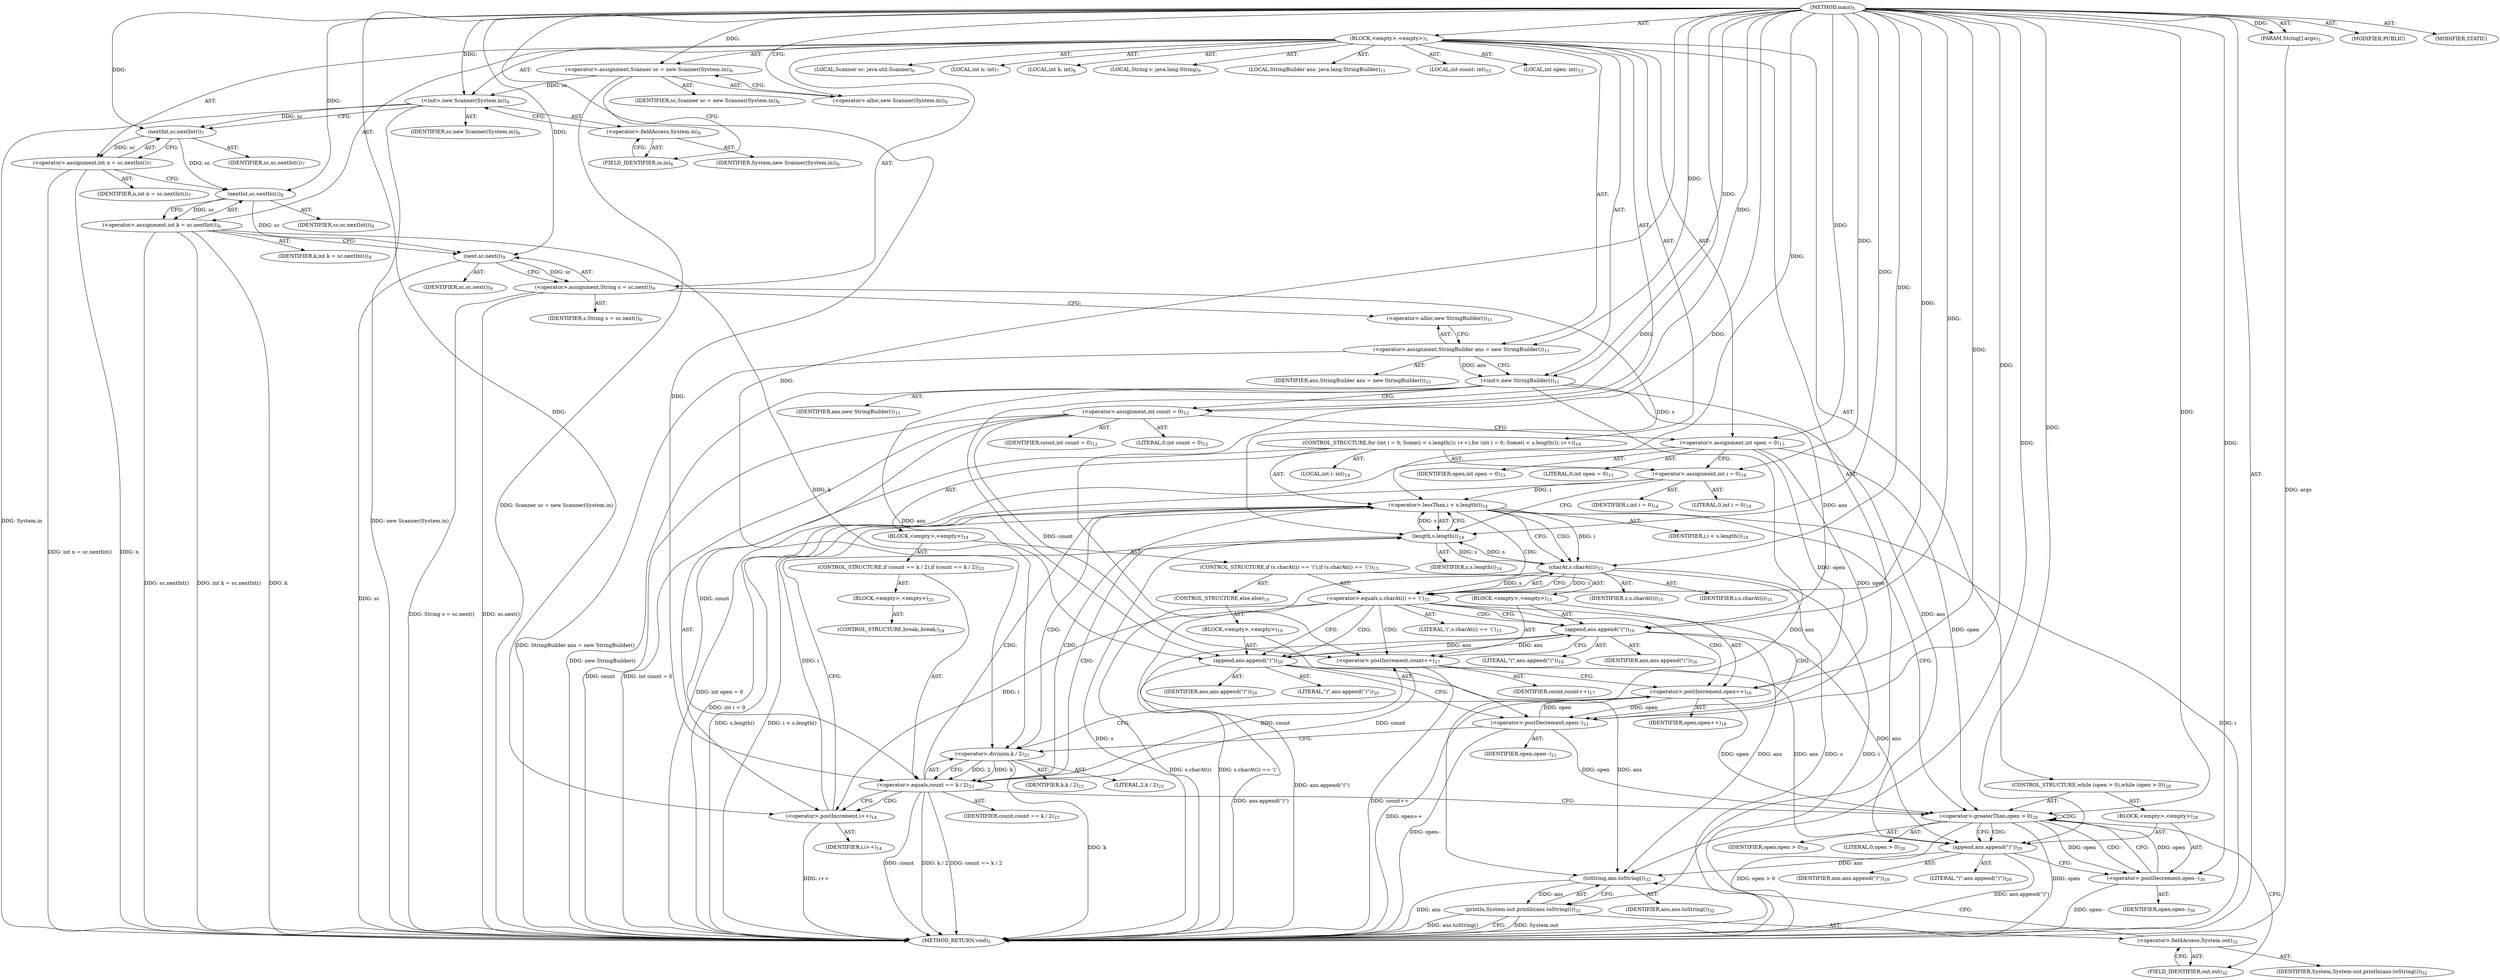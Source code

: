 digraph "main" {  
"21" [label = <(METHOD,main)<SUB>5</SUB>> ]
"22" [label = <(PARAM,String[] args)<SUB>5</SUB>> ]
"23" [label = <(BLOCK,&lt;empty&gt;,&lt;empty&gt;)<SUB>5</SUB>> ]
"4" [label = <(LOCAL,Scanner sc: java.util.Scanner)<SUB>6</SUB>> ]
"24" [label = <(&lt;operator&gt;.assignment,Scanner sc = new Scanner(System.in))<SUB>6</SUB>> ]
"25" [label = <(IDENTIFIER,sc,Scanner sc = new Scanner(System.in))<SUB>6</SUB>> ]
"26" [label = <(&lt;operator&gt;.alloc,new Scanner(System.in))<SUB>6</SUB>> ]
"27" [label = <(&lt;init&gt;,new Scanner(System.in))<SUB>6</SUB>> ]
"3" [label = <(IDENTIFIER,sc,new Scanner(System.in))<SUB>6</SUB>> ]
"28" [label = <(&lt;operator&gt;.fieldAccess,System.in)<SUB>6</SUB>> ]
"29" [label = <(IDENTIFIER,System,new Scanner(System.in))<SUB>6</SUB>> ]
"30" [label = <(FIELD_IDENTIFIER,in,in)<SUB>6</SUB>> ]
"31" [label = <(LOCAL,int n: int)<SUB>7</SUB>> ]
"32" [label = <(&lt;operator&gt;.assignment,int n = sc.nextInt())<SUB>7</SUB>> ]
"33" [label = <(IDENTIFIER,n,int n = sc.nextInt())<SUB>7</SUB>> ]
"34" [label = <(nextInt,sc.nextInt())<SUB>7</SUB>> ]
"35" [label = <(IDENTIFIER,sc,sc.nextInt())<SUB>7</SUB>> ]
"36" [label = <(LOCAL,int k: int)<SUB>8</SUB>> ]
"37" [label = <(&lt;operator&gt;.assignment,int k = sc.nextInt())<SUB>8</SUB>> ]
"38" [label = <(IDENTIFIER,k,int k = sc.nextInt())<SUB>8</SUB>> ]
"39" [label = <(nextInt,sc.nextInt())<SUB>8</SUB>> ]
"40" [label = <(IDENTIFIER,sc,sc.nextInt())<SUB>8</SUB>> ]
"41" [label = <(LOCAL,String s: java.lang.String)<SUB>9</SUB>> ]
"42" [label = <(&lt;operator&gt;.assignment,String s = sc.next())<SUB>9</SUB>> ]
"43" [label = <(IDENTIFIER,s,String s = sc.next())<SUB>9</SUB>> ]
"44" [label = <(next,sc.next())<SUB>9</SUB>> ]
"45" [label = <(IDENTIFIER,sc,sc.next())<SUB>9</SUB>> ]
"6" [label = <(LOCAL,StringBuilder ans: java.lang.StringBuilder)<SUB>11</SUB>> ]
"46" [label = <(&lt;operator&gt;.assignment,StringBuilder ans = new StringBuilder())<SUB>11</SUB>> ]
"47" [label = <(IDENTIFIER,ans,StringBuilder ans = new StringBuilder())<SUB>11</SUB>> ]
"48" [label = <(&lt;operator&gt;.alloc,new StringBuilder())<SUB>11</SUB>> ]
"49" [label = <(&lt;init&gt;,new StringBuilder())<SUB>11</SUB>> ]
"5" [label = <(IDENTIFIER,ans,new StringBuilder())<SUB>11</SUB>> ]
"50" [label = <(LOCAL,int count: int)<SUB>12</SUB>> ]
"51" [label = <(&lt;operator&gt;.assignment,int count = 0)<SUB>12</SUB>> ]
"52" [label = <(IDENTIFIER,count,int count = 0)<SUB>12</SUB>> ]
"53" [label = <(LITERAL,0,int count = 0)<SUB>12</SUB>> ]
"54" [label = <(LOCAL,int open: int)<SUB>13</SUB>> ]
"55" [label = <(&lt;operator&gt;.assignment,int open = 0)<SUB>13</SUB>> ]
"56" [label = <(IDENTIFIER,open,int open = 0)<SUB>13</SUB>> ]
"57" [label = <(LITERAL,0,int open = 0)<SUB>13</SUB>> ]
"58" [label = <(CONTROL_STRUCTURE,for (int i = 0; Some(i &lt; s.length()); i++),for (int i = 0; Some(i &lt; s.length()); i++))<SUB>14</SUB>> ]
"59" [label = <(LOCAL,int i: int)<SUB>14</SUB>> ]
"60" [label = <(&lt;operator&gt;.assignment,int i = 0)<SUB>14</SUB>> ]
"61" [label = <(IDENTIFIER,i,int i = 0)<SUB>14</SUB>> ]
"62" [label = <(LITERAL,0,int i = 0)<SUB>14</SUB>> ]
"63" [label = <(&lt;operator&gt;.lessThan,i &lt; s.length())<SUB>14</SUB>> ]
"64" [label = <(IDENTIFIER,i,i &lt; s.length())<SUB>14</SUB>> ]
"65" [label = <(length,s.length())<SUB>14</SUB>> ]
"66" [label = <(IDENTIFIER,s,s.length())<SUB>14</SUB>> ]
"67" [label = <(&lt;operator&gt;.postIncrement,i++)<SUB>14</SUB>> ]
"68" [label = <(IDENTIFIER,i,i++)<SUB>14</SUB>> ]
"69" [label = <(BLOCK,&lt;empty&gt;,&lt;empty&gt;)<SUB>14</SUB>> ]
"70" [label = <(CONTROL_STRUCTURE,if (s.charAt(i) == '('),if (s.charAt(i) == '('))<SUB>15</SUB>> ]
"71" [label = <(&lt;operator&gt;.equals,s.charAt(i) == '(')<SUB>15</SUB>> ]
"72" [label = <(charAt,s.charAt(i))<SUB>15</SUB>> ]
"73" [label = <(IDENTIFIER,s,s.charAt(i))<SUB>15</SUB>> ]
"74" [label = <(IDENTIFIER,i,s.charAt(i))<SUB>15</SUB>> ]
"75" [label = <(LITERAL,'(',s.charAt(i) == '(')<SUB>15</SUB>> ]
"76" [label = <(BLOCK,&lt;empty&gt;,&lt;empty&gt;)<SUB>15</SUB>> ]
"77" [label = <(append,ans.append(&quot;(&quot;))<SUB>16</SUB>> ]
"78" [label = <(IDENTIFIER,ans,ans.append(&quot;(&quot;))<SUB>16</SUB>> ]
"79" [label = <(LITERAL,&quot;(&quot;,ans.append(&quot;(&quot;))<SUB>16</SUB>> ]
"80" [label = <(&lt;operator&gt;.postIncrement,count++)<SUB>17</SUB>> ]
"81" [label = <(IDENTIFIER,count,count++)<SUB>17</SUB>> ]
"82" [label = <(&lt;operator&gt;.postIncrement,open++)<SUB>18</SUB>> ]
"83" [label = <(IDENTIFIER,open,open++)<SUB>18</SUB>> ]
"84" [label = <(CONTROL_STRUCTURE,else,else)<SUB>19</SUB>> ]
"85" [label = <(BLOCK,&lt;empty&gt;,&lt;empty&gt;)<SUB>19</SUB>> ]
"86" [label = <(append,ans.append(&quot;)&quot;))<SUB>20</SUB>> ]
"87" [label = <(IDENTIFIER,ans,ans.append(&quot;)&quot;))<SUB>20</SUB>> ]
"88" [label = <(LITERAL,&quot;)&quot;,ans.append(&quot;)&quot;))<SUB>20</SUB>> ]
"89" [label = <(&lt;operator&gt;.postDecrement,open--)<SUB>21</SUB>> ]
"90" [label = <(IDENTIFIER,open,open--)<SUB>21</SUB>> ]
"91" [label = <(CONTROL_STRUCTURE,if (count == k / 2),if (count == k / 2))<SUB>23</SUB>> ]
"92" [label = <(&lt;operator&gt;.equals,count == k / 2)<SUB>23</SUB>> ]
"93" [label = <(IDENTIFIER,count,count == k / 2)<SUB>23</SUB>> ]
"94" [label = <(&lt;operator&gt;.division,k / 2)<SUB>23</SUB>> ]
"95" [label = <(IDENTIFIER,k,k / 2)<SUB>23</SUB>> ]
"96" [label = <(LITERAL,2,k / 2)<SUB>23</SUB>> ]
"97" [label = <(BLOCK,&lt;empty&gt;,&lt;empty&gt;)<SUB>23</SUB>> ]
"98" [label = <(CONTROL_STRUCTURE,break;,break;)<SUB>24</SUB>> ]
"99" [label = <(CONTROL_STRUCTURE,while (open &gt; 0),while (open &gt; 0))<SUB>28</SUB>> ]
"100" [label = <(&lt;operator&gt;.greaterThan,open &gt; 0)<SUB>28</SUB>> ]
"101" [label = <(IDENTIFIER,open,open &gt; 0)<SUB>28</SUB>> ]
"102" [label = <(LITERAL,0,open &gt; 0)<SUB>28</SUB>> ]
"103" [label = <(BLOCK,&lt;empty&gt;,&lt;empty&gt;)<SUB>28</SUB>> ]
"104" [label = <(append,ans.append(&quot;)&quot;))<SUB>29</SUB>> ]
"105" [label = <(IDENTIFIER,ans,ans.append(&quot;)&quot;))<SUB>29</SUB>> ]
"106" [label = <(LITERAL,&quot;)&quot;,ans.append(&quot;)&quot;))<SUB>29</SUB>> ]
"107" [label = <(&lt;operator&gt;.postDecrement,open--)<SUB>30</SUB>> ]
"108" [label = <(IDENTIFIER,open,open--)<SUB>30</SUB>> ]
"109" [label = <(println,System.out.println(ans.toString()))<SUB>32</SUB>> ]
"110" [label = <(&lt;operator&gt;.fieldAccess,System.out)<SUB>32</SUB>> ]
"111" [label = <(IDENTIFIER,System,System.out.println(ans.toString()))<SUB>32</SUB>> ]
"112" [label = <(FIELD_IDENTIFIER,out,out)<SUB>32</SUB>> ]
"113" [label = <(toString,ans.toString())<SUB>32</SUB>> ]
"114" [label = <(IDENTIFIER,ans,ans.toString())<SUB>32</SUB>> ]
"115" [label = <(MODIFIER,PUBLIC)> ]
"116" [label = <(MODIFIER,STATIC)> ]
"117" [label = <(METHOD_RETURN,void)<SUB>5</SUB>> ]
  "21" -> "22"  [ label = "AST: "] 
  "21" -> "23"  [ label = "AST: "] 
  "21" -> "115"  [ label = "AST: "] 
  "21" -> "116"  [ label = "AST: "] 
  "21" -> "117"  [ label = "AST: "] 
  "23" -> "4"  [ label = "AST: "] 
  "23" -> "24"  [ label = "AST: "] 
  "23" -> "27"  [ label = "AST: "] 
  "23" -> "31"  [ label = "AST: "] 
  "23" -> "32"  [ label = "AST: "] 
  "23" -> "36"  [ label = "AST: "] 
  "23" -> "37"  [ label = "AST: "] 
  "23" -> "41"  [ label = "AST: "] 
  "23" -> "42"  [ label = "AST: "] 
  "23" -> "6"  [ label = "AST: "] 
  "23" -> "46"  [ label = "AST: "] 
  "23" -> "49"  [ label = "AST: "] 
  "23" -> "50"  [ label = "AST: "] 
  "23" -> "51"  [ label = "AST: "] 
  "23" -> "54"  [ label = "AST: "] 
  "23" -> "55"  [ label = "AST: "] 
  "23" -> "58"  [ label = "AST: "] 
  "23" -> "99"  [ label = "AST: "] 
  "23" -> "109"  [ label = "AST: "] 
  "24" -> "25"  [ label = "AST: "] 
  "24" -> "26"  [ label = "AST: "] 
  "27" -> "3"  [ label = "AST: "] 
  "27" -> "28"  [ label = "AST: "] 
  "28" -> "29"  [ label = "AST: "] 
  "28" -> "30"  [ label = "AST: "] 
  "32" -> "33"  [ label = "AST: "] 
  "32" -> "34"  [ label = "AST: "] 
  "34" -> "35"  [ label = "AST: "] 
  "37" -> "38"  [ label = "AST: "] 
  "37" -> "39"  [ label = "AST: "] 
  "39" -> "40"  [ label = "AST: "] 
  "42" -> "43"  [ label = "AST: "] 
  "42" -> "44"  [ label = "AST: "] 
  "44" -> "45"  [ label = "AST: "] 
  "46" -> "47"  [ label = "AST: "] 
  "46" -> "48"  [ label = "AST: "] 
  "49" -> "5"  [ label = "AST: "] 
  "51" -> "52"  [ label = "AST: "] 
  "51" -> "53"  [ label = "AST: "] 
  "55" -> "56"  [ label = "AST: "] 
  "55" -> "57"  [ label = "AST: "] 
  "58" -> "59"  [ label = "AST: "] 
  "58" -> "60"  [ label = "AST: "] 
  "58" -> "63"  [ label = "AST: "] 
  "58" -> "67"  [ label = "AST: "] 
  "58" -> "69"  [ label = "AST: "] 
  "60" -> "61"  [ label = "AST: "] 
  "60" -> "62"  [ label = "AST: "] 
  "63" -> "64"  [ label = "AST: "] 
  "63" -> "65"  [ label = "AST: "] 
  "65" -> "66"  [ label = "AST: "] 
  "67" -> "68"  [ label = "AST: "] 
  "69" -> "70"  [ label = "AST: "] 
  "69" -> "91"  [ label = "AST: "] 
  "70" -> "71"  [ label = "AST: "] 
  "70" -> "76"  [ label = "AST: "] 
  "70" -> "84"  [ label = "AST: "] 
  "71" -> "72"  [ label = "AST: "] 
  "71" -> "75"  [ label = "AST: "] 
  "72" -> "73"  [ label = "AST: "] 
  "72" -> "74"  [ label = "AST: "] 
  "76" -> "77"  [ label = "AST: "] 
  "76" -> "80"  [ label = "AST: "] 
  "76" -> "82"  [ label = "AST: "] 
  "77" -> "78"  [ label = "AST: "] 
  "77" -> "79"  [ label = "AST: "] 
  "80" -> "81"  [ label = "AST: "] 
  "82" -> "83"  [ label = "AST: "] 
  "84" -> "85"  [ label = "AST: "] 
  "85" -> "86"  [ label = "AST: "] 
  "85" -> "89"  [ label = "AST: "] 
  "86" -> "87"  [ label = "AST: "] 
  "86" -> "88"  [ label = "AST: "] 
  "89" -> "90"  [ label = "AST: "] 
  "91" -> "92"  [ label = "AST: "] 
  "91" -> "97"  [ label = "AST: "] 
  "92" -> "93"  [ label = "AST: "] 
  "92" -> "94"  [ label = "AST: "] 
  "94" -> "95"  [ label = "AST: "] 
  "94" -> "96"  [ label = "AST: "] 
  "97" -> "98"  [ label = "AST: "] 
  "99" -> "100"  [ label = "AST: "] 
  "99" -> "103"  [ label = "AST: "] 
  "100" -> "101"  [ label = "AST: "] 
  "100" -> "102"  [ label = "AST: "] 
  "103" -> "104"  [ label = "AST: "] 
  "103" -> "107"  [ label = "AST: "] 
  "104" -> "105"  [ label = "AST: "] 
  "104" -> "106"  [ label = "AST: "] 
  "107" -> "108"  [ label = "AST: "] 
  "109" -> "110"  [ label = "AST: "] 
  "109" -> "113"  [ label = "AST: "] 
  "110" -> "111"  [ label = "AST: "] 
  "110" -> "112"  [ label = "AST: "] 
  "113" -> "114"  [ label = "AST: "] 
  "24" -> "30"  [ label = "CFG: "] 
  "27" -> "34"  [ label = "CFG: "] 
  "32" -> "39"  [ label = "CFG: "] 
  "37" -> "44"  [ label = "CFG: "] 
  "42" -> "48"  [ label = "CFG: "] 
  "46" -> "49"  [ label = "CFG: "] 
  "49" -> "51"  [ label = "CFG: "] 
  "51" -> "55"  [ label = "CFG: "] 
  "55" -> "60"  [ label = "CFG: "] 
  "109" -> "117"  [ label = "CFG: "] 
  "26" -> "24"  [ label = "CFG: "] 
  "28" -> "27"  [ label = "CFG: "] 
  "34" -> "32"  [ label = "CFG: "] 
  "39" -> "37"  [ label = "CFG: "] 
  "44" -> "42"  [ label = "CFG: "] 
  "48" -> "46"  [ label = "CFG: "] 
  "60" -> "65"  [ label = "CFG: "] 
  "63" -> "72"  [ label = "CFG: "] 
  "63" -> "100"  [ label = "CFG: "] 
  "67" -> "65"  [ label = "CFG: "] 
  "100" -> "104"  [ label = "CFG: "] 
  "100" -> "112"  [ label = "CFG: "] 
  "110" -> "113"  [ label = "CFG: "] 
  "113" -> "109"  [ label = "CFG: "] 
  "30" -> "28"  [ label = "CFG: "] 
  "65" -> "63"  [ label = "CFG: "] 
  "104" -> "107"  [ label = "CFG: "] 
  "107" -> "100"  [ label = "CFG: "] 
  "112" -> "110"  [ label = "CFG: "] 
  "71" -> "77"  [ label = "CFG: "] 
  "71" -> "86"  [ label = "CFG: "] 
  "92" -> "100"  [ label = "CFG: "] 
  "92" -> "67"  [ label = "CFG: "] 
  "72" -> "71"  [ label = "CFG: "] 
  "77" -> "80"  [ label = "CFG: "] 
  "80" -> "82"  [ label = "CFG: "] 
  "82" -> "94"  [ label = "CFG: "] 
  "94" -> "92"  [ label = "CFG: "] 
  "86" -> "89"  [ label = "CFG: "] 
  "89" -> "94"  [ label = "CFG: "] 
  "21" -> "26"  [ label = "CFG: "] 
  "22" -> "117"  [ label = "DDG: args"] 
  "24" -> "117"  [ label = "DDG: Scanner sc = new Scanner(System.in)"] 
  "27" -> "117"  [ label = "DDG: System.in"] 
  "27" -> "117"  [ label = "DDG: new Scanner(System.in)"] 
  "32" -> "117"  [ label = "DDG: n"] 
  "32" -> "117"  [ label = "DDG: int n = sc.nextInt()"] 
  "37" -> "117"  [ label = "DDG: k"] 
  "37" -> "117"  [ label = "DDG: sc.nextInt()"] 
  "37" -> "117"  [ label = "DDG: int k = sc.nextInt()"] 
  "44" -> "117"  [ label = "DDG: sc"] 
  "42" -> "117"  [ label = "DDG: sc.next()"] 
  "42" -> "117"  [ label = "DDG: String s = sc.next()"] 
  "46" -> "117"  [ label = "DDG: StringBuilder ans = new StringBuilder()"] 
  "49" -> "117"  [ label = "DDG: new StringBuilder()"] 
  "51" -> "117"  [ label = "DDG: count"] 
  "51" -> "117"  [ label = "DDG: int count = 0"] 
  "55" -> "117"  [ label = "DDG: int open = 0"] 
  "60" -> "117"  [ label = "DDG: int i = 0"] 
  "63" -> "117"  [ label = "DDG: i"] 
  "65" -> "117"  [ label = "DDG: s"] 
  "63" -> "117"  [ label = "DDG: s.length()"] 
  "63" -> "117"  [ label = "DDG: i &lt; s.length()"] 
  "72" -> "117"  [ label = "DDG: s"] 
  "72" -> "117"  [ label = "DDG: i"] 
  "71" -> "117"  [ label = "DDG: s.charAt(i)"] 
  "71" -> "117"  [ label = "DDG: s.charAt(i) == '('"] 
  "86" -> "117"  [ label = "DDG: ans.append(&quot;)&quot;)"] 
  "89" -> "117"  [ label = "DDG: open--"] 
  "77" -> "117"  [ label = "DDG: ans.append(&quot;(&quot;)"] 
  "80" -> "117"  [ label = "DDG: count++"] 
  "82" -> "117"  [ label = "DDG: open++"] 
  "92" -> "117"  [ label = "DDG: count"] 
  "94" -> "117"  [ label = "DDG: k"] 
  "92" -> "117"  [ label = "DDG: k / 2"] 
  "92" -> "117"  [ label = "DDG: count == k / 2"] 
  "67" -> "117"  [ label = "DDG: i++"] 
  "100" -> "117"  [ label = "DDG: open"] 
  "100" -> "117"  [ label = "DDG: open &gt; 0"] 
  "109" -> "117"  [ label = "DDG: System.out"] 
  "113" -> "117"  [ label = "DDG: ans"] 
  "109" -> "117"  [ label = "DDG: ans.toString()"] 
  "104" -> "117"  [ label = "DDG: ans.append(&quot;)&quot;)"] 
  "107" -> "117"  [ label = "DDG: open--"] 
  "21" -> "22"  [ label = "DDG: "] 
  "21" -> "24"  [ label = "DDG: "] 
  "34" -> "32"  [ label = "DDG: sc"] 
  "39" -> "37"  [ label = "DDG: sc"] 
  "44" -> "42"  [ label = "DDG: sc"] 
  "21" -> "46"  [ label = "DDG: "] 
  "21" -> "51"  [ label = "DDG: "] 
  "21" -> "55"  [ label = "DDG: "] 
  "24" -> "27"  [ label = "DDG: sc"] 
  "21" -> "27"  [ label = "DDG: "] 
  "46" -> "49"  [ label = "DDG: ans"] 
  "21" -> "49"  [ label = "DDG: "] 
  "21" -> "60"  [ label = "DDG: "] 
  "113" -> "109"  [ label = "DDG: ans"] 
  "27" -> "34"  [ label = "DDG: sc"] 
  "21" -> "34"  [ label = "DDG: "] 
  "34" -> "39"  [ label = "DDG: sc"] 
  "21" -> "39"  [ label = "DDG: "] 
  "39" -> "44"  [ label = "DDG: sc"] 
  "21" -> "44"  [ label = "DDG: "] 
  "60" -> "63"  [ label = "DDG: i"] 
  "67" -> "63"  [ label = "DDG: i"] 
  "21" -> "63"  [ label = "DDG: "] 
  "65" -> "63"  [ label = "DDG: s"] 
  "72" -> "67"  [ label = "DDG: i"] 
  "21" -> "67"  [ label = "DDG: "] 
  "55" -> "100"  [ label = "DDG: open"] 
  "89" -> "100"  [ label = "DDG: open"] 
  "82" -> "100"  [ label = "DDG: open"] 
  "107" -> "100"  [ label = "DDG: open"] 
  "21" -> "100"  [ label = "DDG: "] 
  "49" -> "113"  [ label = "DDG: ans"] 
  "86" -> "113"  [ label = "DDG: ans"] 
  "77" -> "113"  [ label = "DDG: ans"] 
  "104" -> "113"  [ label = "DDG: ans"] 
  "21" -> "113"  [ label = "DDG: "] 
  "42" -> "65"  [ label = "DDG: s"] 
  "72" -> "65"  [ label = "DDG: s"] 
  "21" -> "65"  [ label = "DDG: "] 
  "49" -> "104"  [ label = "DDG: ans"] 
  "86" -> "104"  [ label = "DDG: ans"] 
  "77" -> "104"  [ label = "DDG: ans"] 
  "21" -> "104"  [ label = "DDG: "] 
  "100" -> "107"  [ label = "DDG: open"] 
  "21" -> "107"  [ label = "DDG: "] 
  "72" -> "71"  [ label = "DDG: s"] 
  "72" -> "71"  [ label = "DDG: i"] 
  "21" -> "71"  [ label = "DDG: "] 
  "51" -> "92"  [ label = "DDG: count"] 
  "80" -> "92"  [ label = "DDG: count"] 
  "21" -> "92"  [ label = "DDG: "] 
  "94" -> "92"  [ label = "DDG: k"] 
  "94" -> "92"  [ label = "DDG: 2"] 
  "65" -> "72"  [ label = "DDG: s"] 
  "21" -> "72"  [ label = "DDG: "] 
  "63" -> "72"  [ label = "DDG: i"] 
  "49" -> "77"  [ label = "DDG: ans"] 
  "86" -> "77"  [ label = "DDG: ans"] 
  "21" -> "77"  [ label = "DDG: "] 
  "51" -> "80"  [ label = "DDG: count"] 
  "92" -> "80"  [ label = "DDG: count"] 
  "21" -> "80"  [ label = "DDG: "] 
  "55" -> "82"  [ label = "DDG: open"] 
  "89" -> "82"  [ label = "DDG: open"] 
  "21" -> "82"  [ label = "DDG: "] 
  "37" -> "94"  [ label = "DDG: k"] 
  "21" -> "94"  [ label = "DDG: "] 
  "49" -> "86"  [ label = "DDG: ans"] 
  "77" -> "86"  [ label = "DDG: ans"] 
  "21" -> "86"  [ label = "DDG: "] 
  "55" -> "89"  [ label = "DDG: open"] 
  "82" -> "89"  [ label = "DDG: open"] 
  "21" -> "89"  [ label = "DDG: "] 
  "63" -> "94"  [ label = "CDG: "] 
  "63" -> "71"  [ label = "CDG: "] 
  "63" -> "72"  [ label = "CDG: "] 
  "63" -> "92"  [ label = "CDG: "] 
  "100" -> "107"  [ label = "CDG: "] 
  "100" -> "100"  [ label = "CDG: "] 
  "100" -> "104"  [ label = "CDG: "] 
  "71" -> "80"  [ label = "CDG: "] 
  "71" -> "77"  [ label = "CDG: "] 
  "71" -> "89"  [ label = "CDG: "] 
  "71" -> "82"  [ label = "CDG: "] 
  "71" -> "86"  [ label = "CDG: "] 
  "92" -> "67"  [ label = "CDG: "] 
  "92" -> "63"  [ label = "CDG: "] 
  "92" -> "65"  [ label = "CDG: "] 
}
